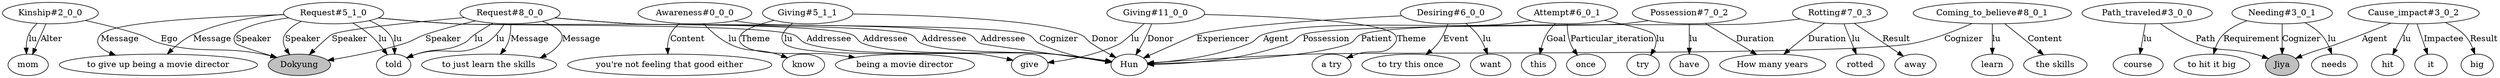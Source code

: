 // The Round Table
digraph {
	0 [label=Dokyung fillcolor=gray style=filled]
	1 [label="Kinship#2_0_0"]
	2 [label=mom]
	1 -> 2 [label=lu]
	1 -> 0 [label=Ego]
	1 -> 2 [label=Alter]
	3 [label="Request#5_1_0"]
	4 [label=told]
	5 [label=Hun]
	6 [label="to give up being a movie director"]
	3 -> 4 [label=lu]
	3 -> 0 [label=Speaker]
	3 -> 5 [label=Addressee]
	3 -> 6 [label=Message]
	7 [label="Request#8_0_0"]
	8 [label="to just learn the skills"]
	7 -> 4 [label=lu]
	7 -> 0 [label=Speaker]
	7 -> 5 [label=Addressee]
	7 -> 8 [label=Message]
	9 [label="Awareness#0_0_0"]
	10 [label=know]
	11 [label="you're not feeling that good either"]
	9 -> 10 [label=lu]
	9 -> 5 [label=Cognizer]
	9 -> 11 [label=Content]
	3 -> 4 [label=lu]
	3 -> 0 [label=Speaker]
	3 -> 5 [label=Addressee]
	3 -> 6 [label=Message]
	12 [label="Giving#5_1_1"]
	13 [label=give]
	14 [label="being a movie director"]
	12 -> 13 [label=lu]
	12 -> 5 [label=Donor]
	12 -> 14 [label=Theme]
	15 [label="Desiring#6_0_0"]
	16 [label=want]
	17 [label="to try this once"]
	15 -> 16 [label=lu]
	15 -> 5 [label=Experiencer]
	15 -> 17 [label=Event]
	18 [label="Attempt#6_0_1"]
	19 [label=try]
	20 [label=this]
	21 [label=once]
	18 -> 19 [label=lu]
	18 -> 5 [label=Agent]
	18 -> 20 [label=Goal]
	18 -> 21 [label=Particular_iteration]
	22 [label="Possession#7_0_2"]
	23 [label=have]
	24 [label="How many years"]
	22 -> 23 [label=lu]
	22 -> 24 [label=Duration]
	22 -> 5 [label=Possession]
	25 [label="Rotting#7_0_3"]
	26 [label=rotted]
	27 [label=away]
	25 -> 26 [label=lu]
	25 -> 24 [label=Duration]
	25 -> 5 [label=Patient]
	25 -> 27 [label=Result]
	7 -> 4 [label=lu]
	7 -> 0 [label=Speaker]
	7 -> 5 [label=Addressee]
	7 -> 8 [label=Message]
	28 [label="Coming_to_believe#8_0_1"]
	29 [label=learn]
	30 [label="the skills"]
	28 -> 29 [label=lu]
	28 -> 5 [label=Cognizer]
	28 -> 30 [label=Content]
	31 [label="Giving#11_0_0"]
	32 [label="a try"]
	31 -> 13 [label=lu]
	31 -> 5 [label=Donor]
	31 -> 32 [label=Theme]
	33 [label=Jiya fillcolor=gray style=filled]
	34 [label="Path_traveled#3_0_0"]
	35 [label=course]
	34 -> 35 [label=lu]
	34 -> 33 [label=Path]
	36 [label="Needing#3_0_1"]
	37 [label=needs]
	38 [label="to hit it big"]
	36 -> 37 [label=lu]
	36 -> 33 [label=Cognizer]
	36 -> 38 [label=Requirement]
	39 [label="Cause_impact#3_0_2"]
	40 [label=hit]
	41 [label=it]
	42 [label=big]
	39 -> 40 [label=lu]
	39 -> 33 [label=Agent]
	39 -> 41 [label=Impactee]
	39 -> 42 [label=Result]
}

